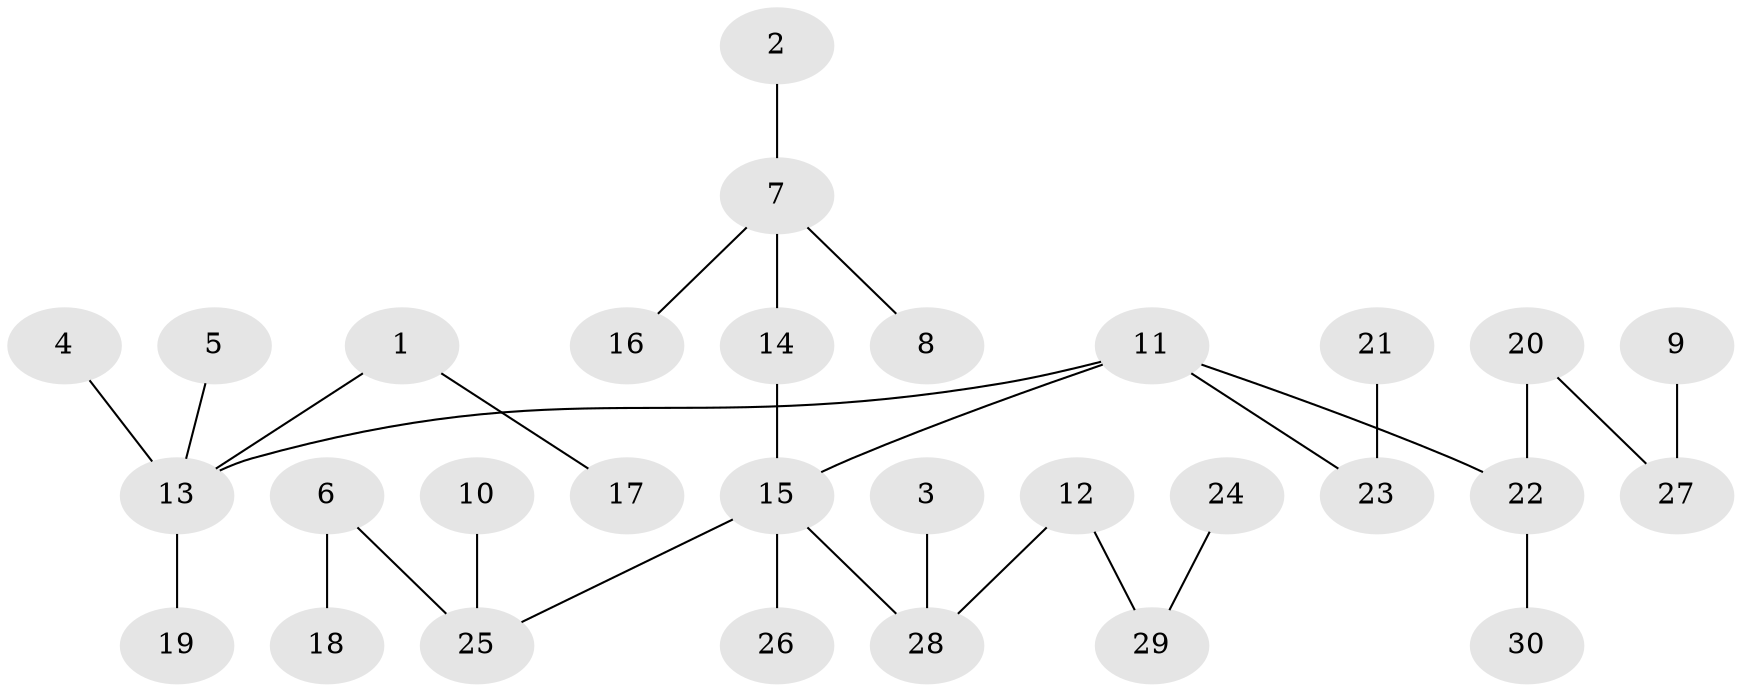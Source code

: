 // original degree distribution, {3: 0.1188118811881188, 7: 0.009900990099009901, 8: 0.009900990099009901, 4: 0.0594059405940594, 6: 0.009900990099009901, 5: 0.0297029702970297, 1: 0.49504950495049505, 2: 0.26732673267326734}
// Generated by graph-tools (version 1.1) at 2025/37/03/04/25 23:37:18]
// undirected, 30 vertices, 29 edges
graph export_dot {
  node [color=gray90,style=filled];
  1;
  2;
  3;
  4;
  5;
  6;
  7;
  8;
  9;
  10;
  11;
  12;
  13;
  14;
  15;
  16;
  17;
  18;
  19;
  20;
  21;
  22;
  23;
  24;
  25;
  26;
  27;
  28;
  29;
  30;
  1 -- 13 [weight=1.0];
  1 -- 17 [weight=1.0];
  2 -- 7 [weight=1.0];
  3 -- 28 [weight=1.0];
  4 -- 13 [weight=1.0];
  5 -- 13 [weight=1.0];
  6 -- 18 [weight=1.0];
  6 -- 25 [weight=1.0];
  7 -- 8 [weight=1.0];
  7 -- 14 [weight=1.0];
  7 -- 16 [weight=1.0];
  9 -- 27 [weight=1.0];
  10 -- 25 [weight=1.0];
  11 -- 13 [weight=1.0];
  11 -- 15 [weight=1.0];
  11 -- 22 [weight=1.0];
  11 -- 23 [weight=1.0];
  12 -- 28 [weight=1.0];
  12 -- 29 [weight=1.0];
  13 -- 19 [weight=1.0];
  14 -- 15 [weight=1.0];
  15 -- 25 [weight=1.0];
  15 -- 26 [weight=1.0];
  15 -- 28 [weight=1.0];
  20 -- 22 [weight=1.0];
  20 -- 27 [weight=1.0];
  21 -- 23 [weight=1.0];
  22 -- 30 [weight=1.0];
  24 -- 29 [weight=1.0];
}
